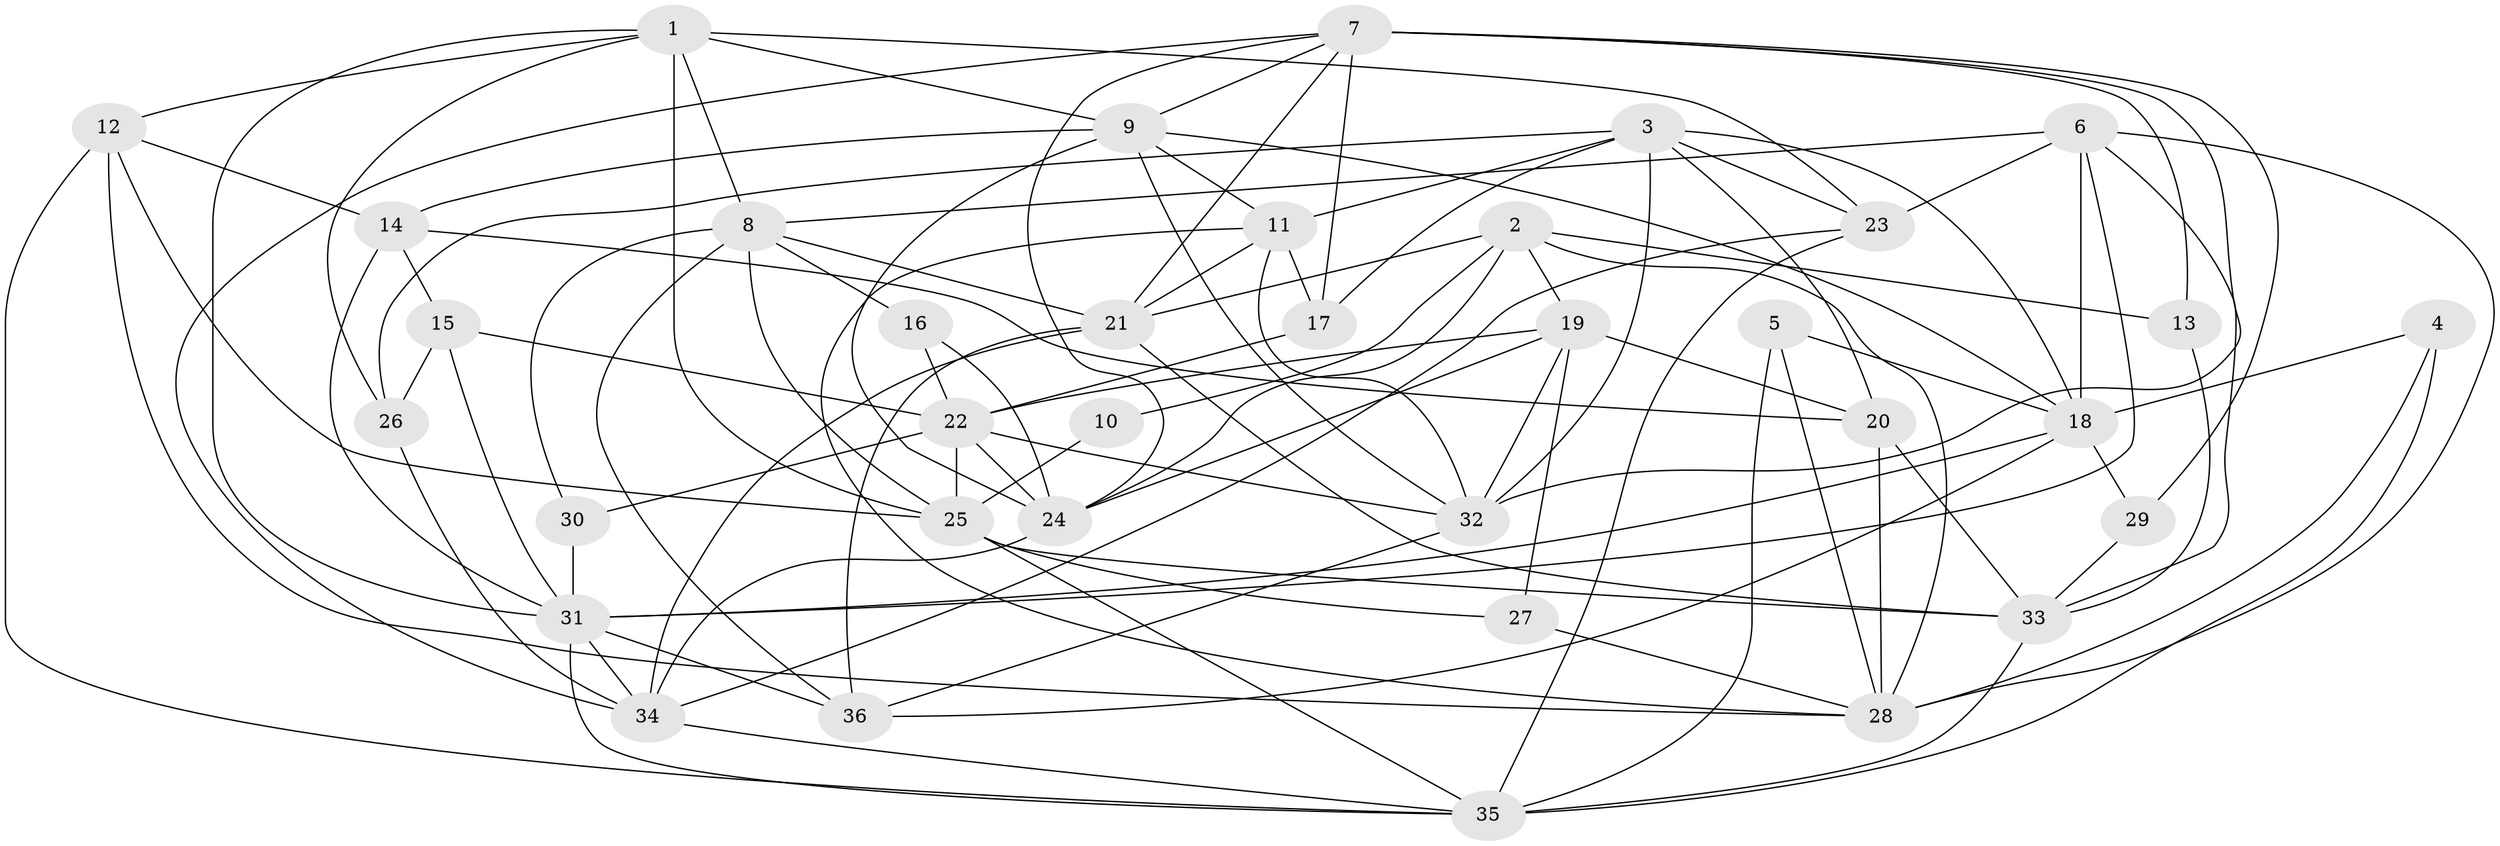 // original degree distribution, {4: 0.2535211267605634, 2: 0.11267605633802817, 3: 0.30985915492957744, 5: 0.16901408450704225, 6: 0.09859154929577464, 7: 0.056338028169014086}
// Generated by graph-tools (version 1.1) at 2025/26/03/09/25 03:26:10]
// undirected, 36 vertices, 102 edges
graph export_dot {
graph [start="1"]
  node [color=gray90,style=filled];
  1;
  2;
  3;
  4;
  5;
  6;
  7;
  8;
  9;
  10;
  11;
  12;
  13;
  14;
  15;
  16;
  17;
  18;
  19;
  20;
  21;
  22;
  23;
  24;
  25;
  26;
  27;
  28;
  29;
  30;
  31;
  32;
  33;
  34;
  35;
  36;
  1 -- 8 [weight=1.0];
  1 -- 9 [weight=1.0];
  1 -- 12 [weight=1.0];
  1 -- 23 [weight=1.0];
  1 -- 25 [weight=1.0];
  1 -- 26 [weight=1.0];
  1 -- 31 [weight=1.0];
  2 -- 10 [weight=1.0];
  2 -- 13 [weight=1.0];
  2 -- 19 [weight=1.0];
  2 -- 21 [weight=1.0];
  2 -- 24 [weight=1.0];
  2 -- 28 [weight=1.0];
  3 -- 11 [weight=1.0];
  3 -- 17 [weight=1.0];
  3 -- 18 [weight=1.0];
  3 -- 20 [weight=1.0];
  3 -- 23 [weight=1.0];
  3 -- 26 [weight=1.0];
  3 -- 32 [weight=1.0];
  4 -- 18 [weight=1.0];
  4 -- 28 [weight=1.0];
  4 -- 35 [weight=1.0];
  5 -- 18 [weight=1.0];
  5 -- 28 [weight=1.0];
  5 -- 35 [weight=1.0];
  6 -- 8 [weight=1.0];
  6 -- 18 [weight=1.0];
  6 -- 23 [weight=1.0];
  6 -- 28 [weight=1.0];
  6 -- 31 [weight=1.0];
  6 -- 33 [weight=1.0];
  7 -- 9 [weight=1.0];
  7 -- 13 [weight=1.0];
  7 -- 17 [weight=2.0];
  7 -- 21 [weight=1.0];
  7 -- 24 [weight=1.0];
  7 -- 29 [weight=2.0];
  7 -- 32 [weight=1.0];
  7 -- 34 [weight=1.0];
  8 -- 16 [weight=1.0];
  8 -- 21 [weight=1.0];
  8 -- 25 [weight=1.0];
  8 -- 30 [weight=1.0];
  8 -- 36 [weight=1.0];
  9 -- 11 [weight=1.0];
  9 -- 14 [weight=1.0];
  9 -- 18 [weight=1.0];
  9 -- 24 [weight=1.0];
  9 -- 32 [weight=1.0];
  10 -- 25 [weight=1.0];
  11 -- 17 [weight=1.0];
  11 -- 21 [weight=1.0];
  11 -- 28 [weight=1.0];
  11 -- 32 [weight=1.0];
  12 -- 14 [weight=1.0];
  12 -- 25 [weight=1.0];
  12 -- 28 [weight=1.0];
  12 -- 35 [weight=1.0];
  13 -- 33 [weight=1.0];
  14 -- 15 [weight=1.0];
  14 -- 20 [weight=1.0];
  14 -- 31 [weight=1.0];
  15 -- 22 [weight=1.0];
  15 -- 26 [weight=1.0];
  15 -- 31 [weight=1.0];
  16 -- 22 [weight=1.0];
  16 -- 24 [weight=1.0];
  17 -- 22 [weight=1.0];
  18 -- 29 [weight=1.0];
  18 -- 31 [weight=1.0];
  18 -- 36 [weight=1.0];
  19 -- 20 [weight=1.0];
  19 -- 22 [weight=1.0];
  19 -- 24 [weight=1.0];
  19 -- 27 [weight=1.0];
  19 -- 32 [weight=1.0];
  20 -- 28 [weight=1.0];
  20 -- 33 [weight=1.0];
  21 -- 33 [weight=1.0];
  21 -- 34 [weight=1.0];
  21 -- 36 [weight=1.0];
  22 -- 24 [weight=1.0];
  22 -- 25 [weight=1.0];
  22 -- 30 [weight=1.0];
  22 -- 32 [weight=1.0];
  23 -- 34 [weight=1.0];
  23 -- 35 [weight=1.0];
  24 -- 34 [weight=1.0];
  25 -- 27 [weight=1.0];
  25 -- 33 [weight=1.0];
  25 -- 35 [weight=1.0];
  26 -- 34 [weight=1.0];
  27 -- 28 [weight=1.0];
  29 -- 33 [weight=1.0];
  30 -- 31 [weight=1.0];
  31 -- 34 [weight=2.0];
  31 -- 35 [weight=1.0];
  31 -- 36 [weight=2.0];
  32 -- 36 [weight=2.0];
  33 -- 35 [weight=1.0];
  34 -- 35 [weight=1.0];
}
